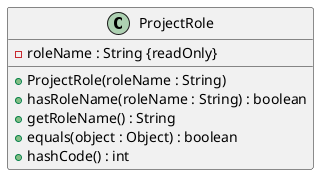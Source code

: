 @startuml
'Attribute syntax: <visibility> <name> : <type> <multiplicity> = <default>
'Method syntax: <visibility> <name (parameter-list)> : <return-type> - For simplicity the type of the parameter-list is not specified

class ProjectRole {
    -roleName : String {readOnly}

    +ProjectRole(roleName : String)
    +hasRoleName(roleName : String) : boolean
    +getRoleName() : String
    +equals(object : Object) : boolean
    +hashCode() : int
}

@enduml